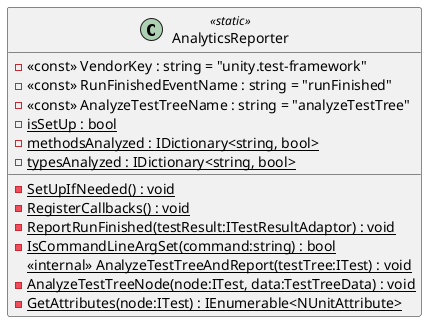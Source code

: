 @startuml
class AnalyticsReporter <<static>> {
    - <<const>> VendorKey : string = "unity.test-framework"
    - <<const>> RunFinishedEventName : string = "runFinished"
    - <<const>> AnalyzeTestTreeName : string = "analyzeTestTree"
    - {static} isSetUp : bool
    - {static} methodsAnalyzed : IDictionary<string, bool>
    - {static} typesAnalyzed : IDictionary<string, bool>
    - {static} SetUpIfNeeded() : void
    - {static} RegisterCallbacks() : void
    - {static} ReportRunFinished(testResult:ITestResultAdaptor) : void
    - {static} IsCommandLineArgSet(command:string) : bool
    <<internal>> {static} AnalyzeTestTreeAndReport(testTree:ITest) : void
    - {static} AnalyzeTestTreeNode(node:ITest, data:TestTreeData) : void
    - {static} GetAttributes(node:ITest) : IEnumerable<NUnitAttribute>
}
@enduml
